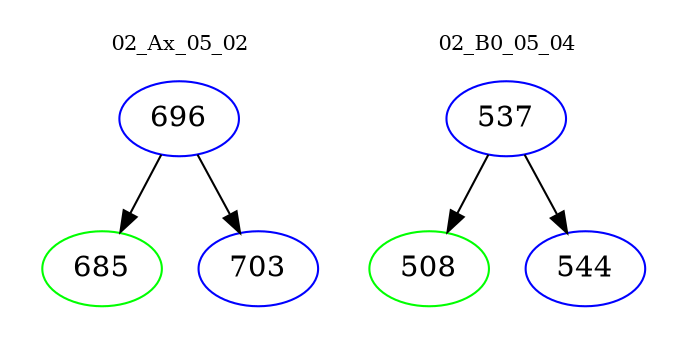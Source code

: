 digraph{
subgraph cluster_0 {
color = white
label = "02_Ax_05_02";
fontsize=10;
T0_696 [label="696", color="blue"]
T0_696 -> T0_685 [color="black"]
T0_685 [label="685", color="green"]
T0_696 -> T0_703 [color="black"]
T0_703 [label="703", color="blue"]
}
subgraph cluster_1 {
color = white
label = "02_B0_05_04";
fontsize=10;
T1_537 [label="537", color="blue"]
T1_537 -> T1_508 [color="black"]
T1_508 [label="508", color="green"]
T1_537 -> T1_544 [color="black"]
T1_544 [label="544", color="blue"]
}
}
